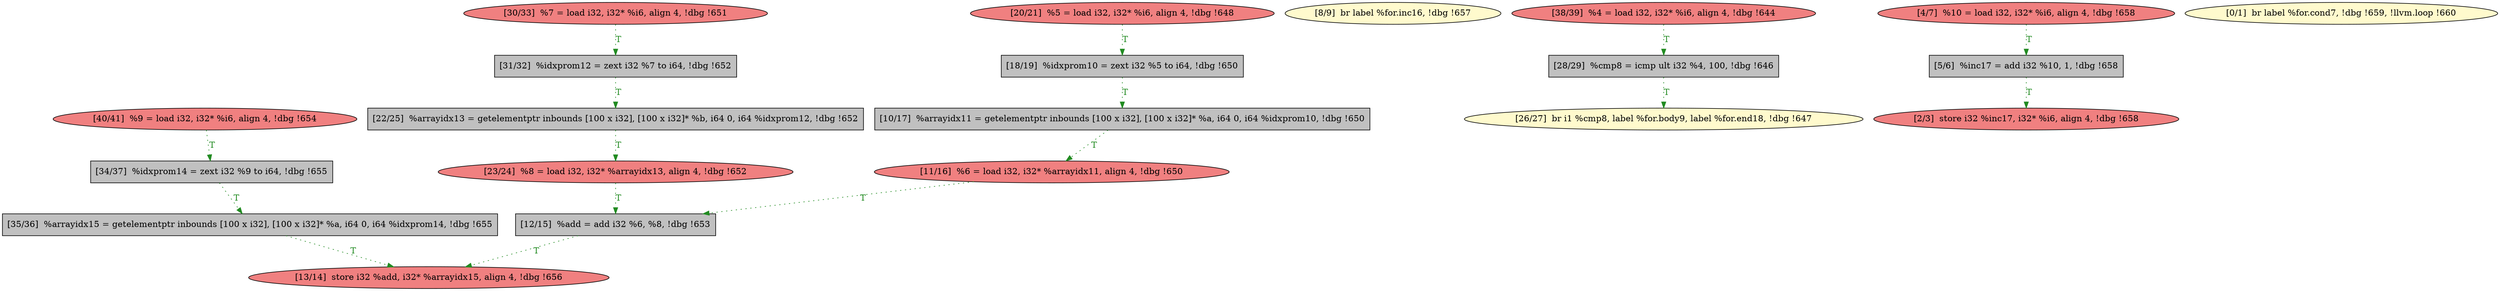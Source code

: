 
digraph G {


node467 [fillcolor=grey,label="[18/19]  %idxprom10 = zext i32 %5 to i64, !dbg !650",shape=rectangle,style=filled ]
node465 [fillcolor=grey,label="[22/25]  %arrayidx13 = getelementptr inbounds [100 x i32], [100 x i32]* %b, i64 0, i64 %idxprom12, !dbg !652",shape=rectangle,style=filled ]
node451 [fillcolor=lemonchiffon,label="[8/9]  br label %for.inc16, !dbg !657",shape=ellipse,style=filled ]
node448 [fillcolor=lightcoral,label="[38/39]  %4 = load i32, i32* %i6, align 4, !dbg !644",shape=ellipse,style=filled ]
node453 [fillcolor=grey,label="[31/32]  %idxprom12 = zext i32 %7 to i64, !dbg !652",shape=rectangle,style=filled ]
node450 [fillcolor=grey,label="[10/17]  %arrayidx11 = getelementptr inbounds [100 x i32], [100 x i32]* %a, i64 0, i64 %idxprom10, !dbg !650",shape=rectangle,style=filled ]
node464 [fillcolor=lemonchiffon,label="[26/27]  br i1 %cmp8, label %for.body9, label %for.end18, !dbg !647",shape=ellipse,style=filled ]
node462 [fillcolor=grey,label="[35/36]  %arrayidx15 = getelementptr inbounds [100 x i32], [100 x i32]* %a, i64 0, i64 %idxprom14, !dbg !655",shape=rectangle,style=filled ]
node449 [fillcolor=lightcoral,label="[11/16]  %6 = load i32, i32* %arrayidx11, align 4, !dbg !650",shape=ellipse,style=filled ]
node447 [fillcolor=grey,label="[12/15]  %add = add i32 %6, %8, !dbg !653",shape=rectangle,style=filled ]
node452 [fillcolor=lightcoral,label="[4/7]  %10 = load i32, i32* %i6, align 4, !dbg !658",shape=ellipse,style=filled ]
node459 [fillcolor=lightcoral,label="[2/3]  store i32 %inc17, i32* %i6, align 4, !dbg !658",shape=ellipse,style=filled ]
node455 [fillcolor=lightcoral,label="[30/33]  %7 = load i32, i32* %i6, align 4, !dbg !651",shape=ellipse,style=filled ]
node454 [fillcolor=grey,label="[5/6]  %inc17 = add i32 %10, 1, !dbg !658",shape=rectangle,style=filled ]
node466 [fillcolor=lightcoral,label="[20/21]  %5 = load i32, i32* %i6, align 4, !dbg !648",shape=ellipse,style=filled ]
node456 [fillcolor=lemonchiffon,label="[0/1]  br label %for.cond7, !dbg !659, !llvm.loop !660",shape=ellipse,style=filled ]
node457 [fillcolor=lightcoral,label="[40/41]  %9 = load i32, i32* %i6, align 4, !dbg !654",shape=ellipse,style=filled ]
node458 [fillcolor=lightcoral,label="[13/14]  store i32 %add, i32* %arrayidx15, align 4, !dbg !656",shape=ellipse,style=filled ]
node463 [fillcolor=grey,label="[28/29]  %cmp8 = icmp ult i32 %4, 100, !dbg !646",shape=rectangle,style=filled ]
node460 [fillcolor=grey,label="[34/37]  %idxprom14 = zext i32 %9 to i64, !dbg !655",shape=rectangle,style=filled ]
node461 [fillcolor=lightcoral,label="[23/24]  %8 = load i32, i32* %arrayidx13, align 4, !dbg !652",shape=ellipse,style=filled ]

node461->node447 [style=dotted,color=forestgreen,label="T",fontcolor=forestgreen ]
node460->node462 [style=dotted,color=forestgreen,label="T",fontcolor=forestgreen ]
node455->node453 [style=dotted,color=forestgreen,label="T",fontcolor=forestgreen ]
node462->node458 [style=dotted,color=forestgreen,label="T",fontcolor=forestgreen ]
node463->node464 [style=dotted,color=forestgreen,label="T",fontcolor=forestgreen ]
node457->node460 [style=dotted,color=forestgreen,label="T",fontcolor=forestgreen ]
node452->node454 [style=dotted,color=forestgreen,label="T",fontcolor=forestgreen ]
node450->node449 [style=dotted,color=forestgreen,label="T",fontcolor=forestgreen ]
node466->node467 [style=dotted,color=forestgreen,label="T",fontcolor=forestgreen ]
node447->node458 [style=dotted,color=forestgreen,label="T",fontcolor=forestgreen ]
node454->node459 [style=dotted,color=forestgreen,label="T",fontcolor=forestgreen ]
node448->node463 [style=dotted,color=forestgreen,label="T",fontcolor=forestgreen ]
node467->node450 [style=dotted,color=forestgreen,label="T",fontcolor=forestgreen ]
node453->node465 [style=dotted,color=forestgreen,label="T",fontcolor=forestgreen ]
node449->node447 [style=dotted,color=forestgreen,label="T",fontcolor=forestgreen ]
node465->node461 [style=dotted,color=forestgreen,label="T",fontcolor=forestgreen ]


}
